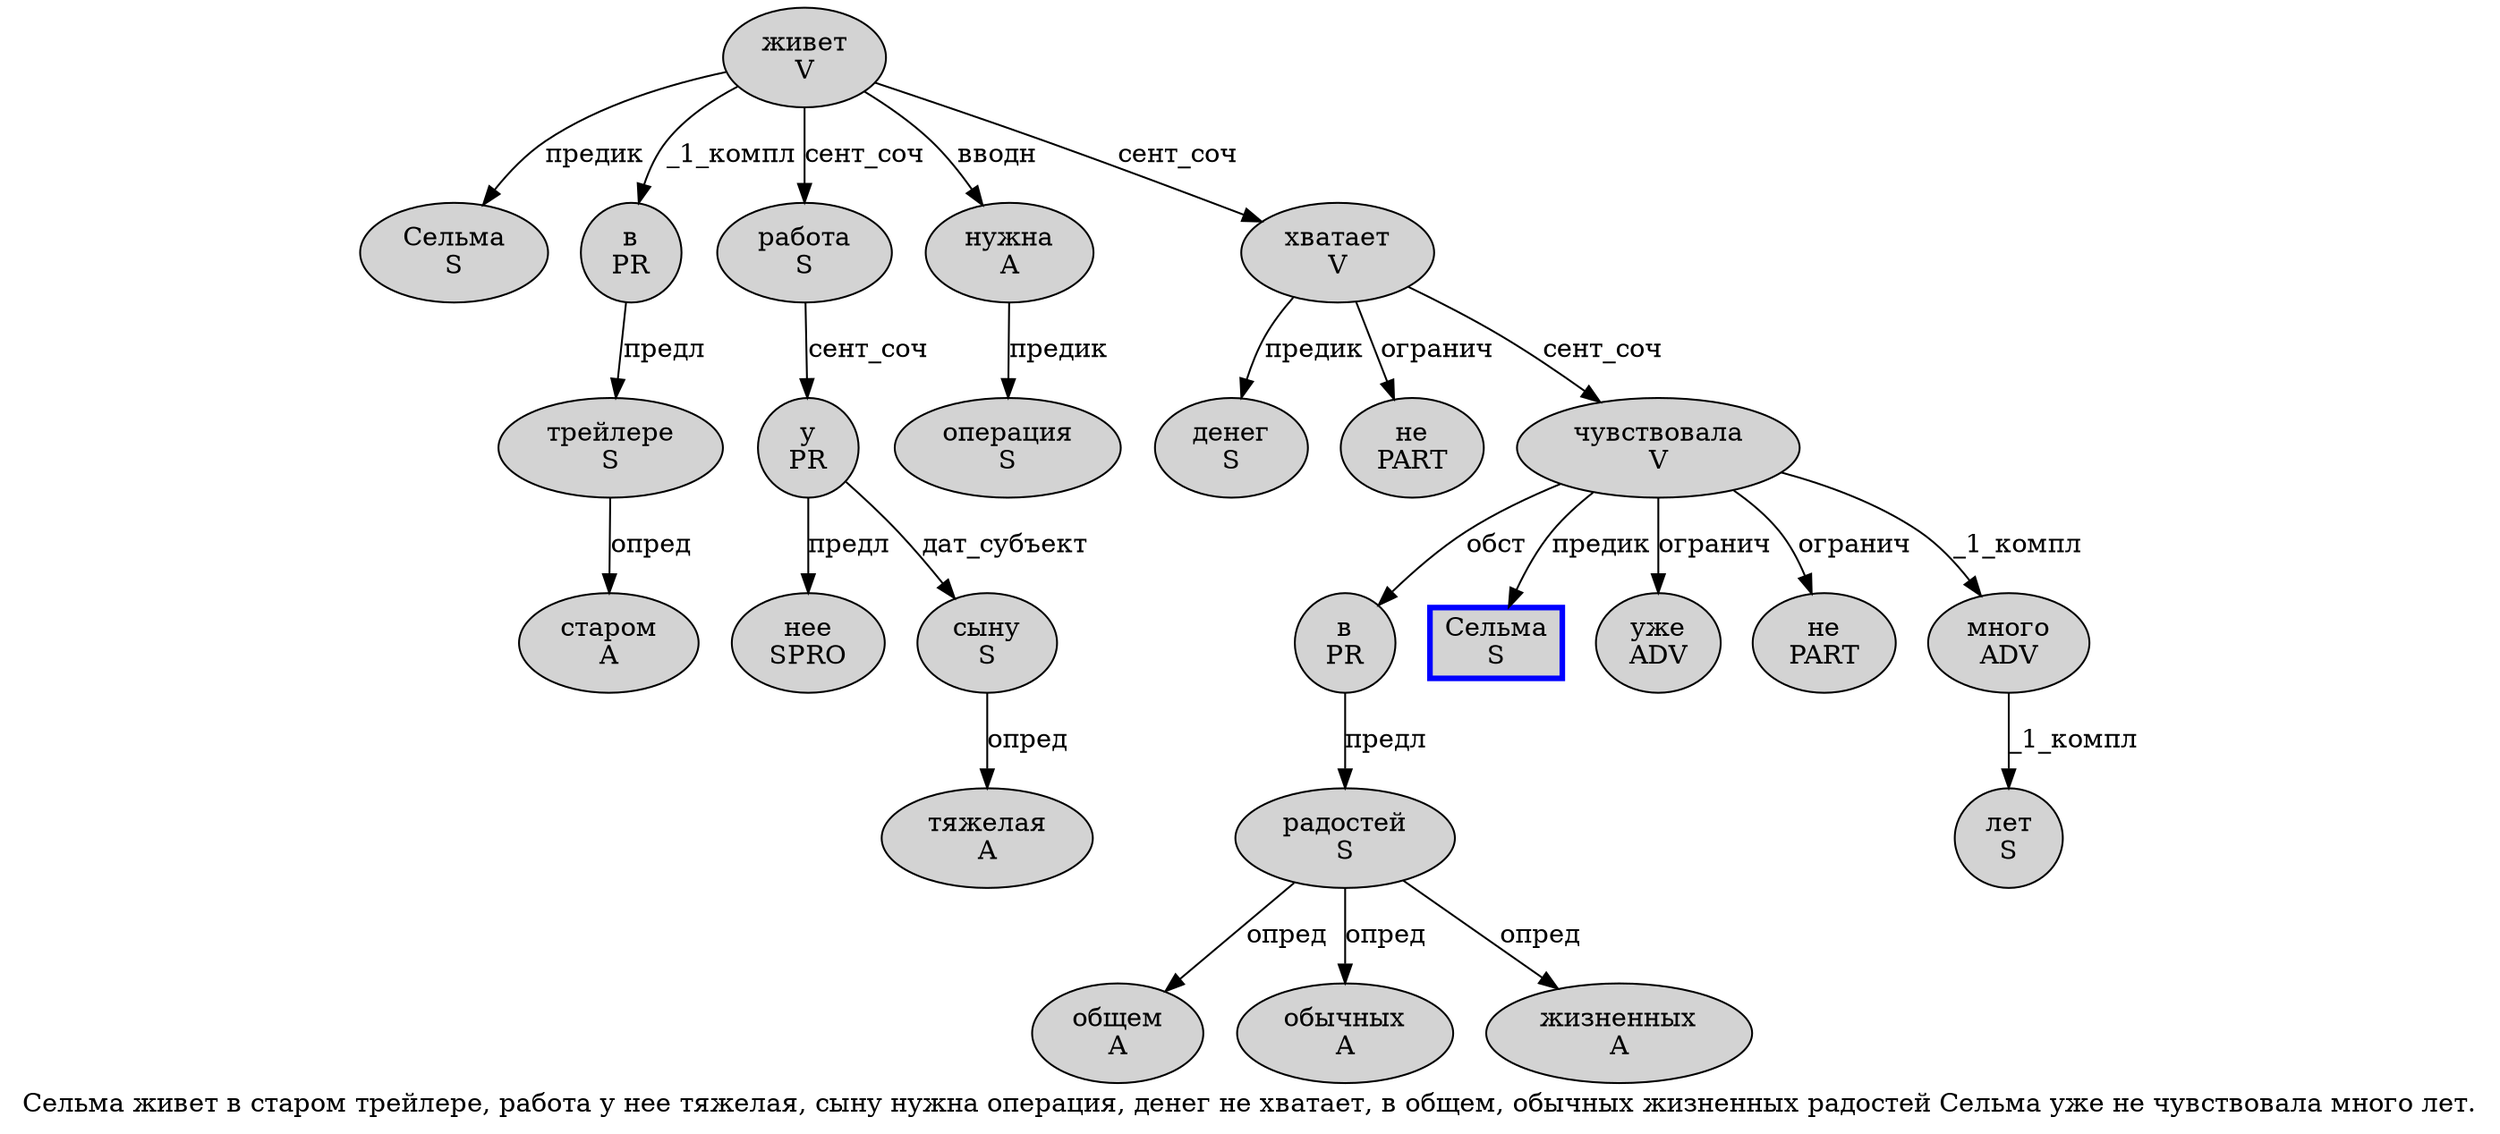 digraph SENTENCE_1127 {
	graph [label="Сельма живет в старом трейлере, работа у нее тяжелая, сыну нужна операция, денег не хватает, в общем, обычных жизненных радостей Сельма уже не чувствовала много лет."]
	node [style=filled]
		0 [label="Сельма
S" color="" fillcolor=lightgray penwidth=1 shape=ellipse]
		1 [label="живет
V" color="" fillcolor=lightgray penwidth=1 shape=ellipse]
		2 [label="в
PR" color="" fillcolor=lightgray penwidth=1 shape=ellipse]
		3 [label="старом
A" color="" fillcolor=lightgray penwidth=1 shape=ellipse]
		4 [label="трейлере
S" color="" fillcolor=lightgray penwidth=1 shape=ellipse]
		6 [label="работа
S" color="" fillcolor=lightgray penwidth=1 shape=ellipse]
		7 [label="у
PR" color="" fillcolor=lightgray penwidth=1 shape=ellipse]
		8 [label="нее
SPRO" color="" fillcolor=lightgray penwidth=1 shape=ellipse]
		9 [label="тяжелая
A" color="" fillcolor=lightgray penwidth=1 shape=ellipse]
		11 [label="сыну
S" color="" fillcolor=lightgray penwidth=1 shape=ellipse]
		12 [label="нужна
A" color="" fillcolor=lightgray penwidth=1 shape=ellipse]
		13 [label="операция
S" color="" fillcolor=lightgray penwidth=1 shape=ellipse]
		15 [label="денег
S" color="" fillcolor=lightgray penwidth=1 shape=ellipse]
		16 [label="не
PART" color="" fillcolor=lightgray penwidth=1 shape=ellipse]
		17 [label="хватает
V" color="" fillcolor=lightgray penwidth=1 shape=ellipse]
		19 [label="в
PR" color="" fillcolor=lightgray penwidth=1 shape=ellipse]
		20 [label="общем
A" color="" fillcolor=lightgray penwidth=1 shape=ellipse]
		22 [label="обычных
A" color="" fillcolor=lightgray penwidth=1 shape=ellipse]
		23 [label="жизненных
A" color="" fillcolor=lightgray penwidth=1 shape=ellipse]
		24 [label="радостей
S" color="" fillcolor=lightgray penwidth=1 shape=ellipse]
		25 [label="Сельма
S" color=blue fillcolor=lightgray penwidth=3 shape=box]
		26 [label="уже
ADV" color="" fillcolor=lightgray penwidth=1 shape=ellipse]
		27 [label="не
PART" color="" fillcolor=lightgray penwidth=1 shape=ellipse]
		28 [label="чувствовала
V" color="" fillcolor=lightgray penwidth=1 shape=ellipse]
		29 [label="много
ADV" color="" fillcolor=lightgray penwidth=1 shape=ellipse]
		30 [label="лет
S" color="" fillcolor=lightgray penwidth=1 shape=ellipse]
			7 -> 8 [label="предл"]
			7 -> 11 [label="дат_субъект"]
			28 -> 19 [label="обст"]
			28 -> 25 [label="предик"]
			28 -> 26 [label="огранич"]
			28 -> 27 [label="огранич"]
			28 -> 29 [label="_1_компл"]
			1 -> 0 [label="предик"]
			1 -> 2 [label="_1_компл"]
			1 -> 6 [label="сент_соч"]
			1 -> 12 [label="вводн"]
			1 -> 17 [label="сент_соч"]
			6 -> 7 [label="сент_соч"]
			12 -> 13 [label="предик"]
			2 -> 4 [label="предл"]
			11 -> 9 [label="опред"]
			17 -> 15 [label="предик"]
			17 -> 16 [label="огранич"]
			17 -> 28 [label="сент_соч"]
			4 -> 3 [label="опред"]
			24 -> 20 [label="опред"]
			24 -> 22 [label="опред"]
			24 -> 23 [label="опред"]
			29 -> 30 [label="_1_компл"]
			19 -> 24 [label="предл"]
}
